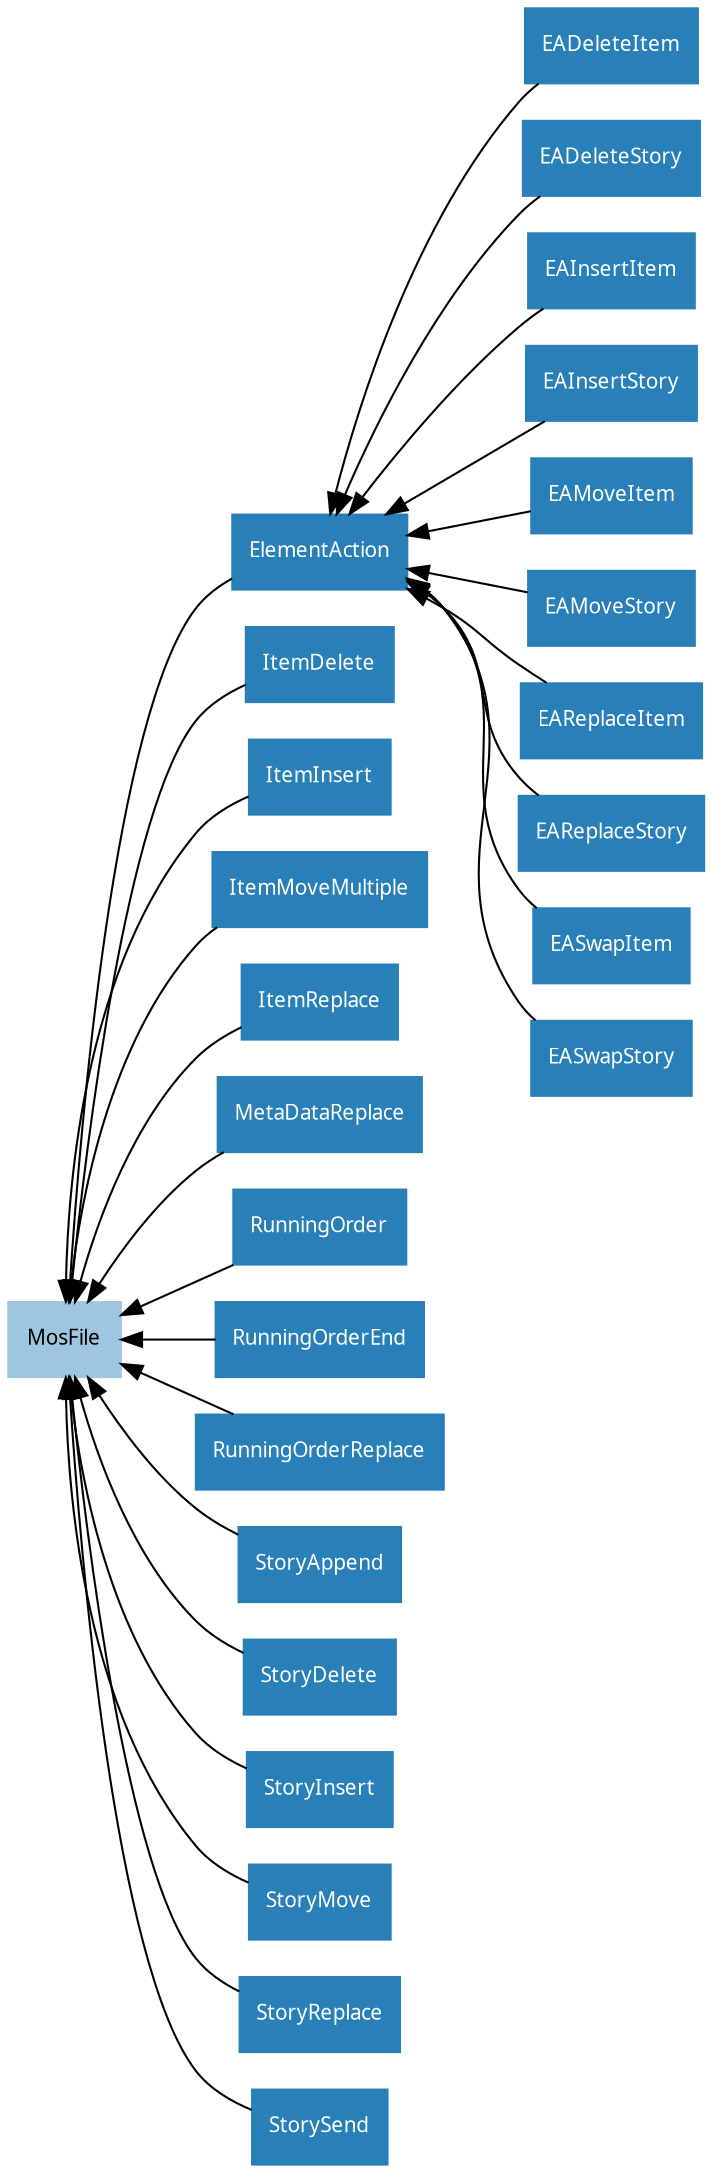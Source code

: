 digraph classes {
    graph [rankdir=RL];
    node [shape=rect, style=filled, fontname=Sans, fontsize=10];
    edge [];

    /* Abstract classes */
    node [color="#9ec6e0", fontcolor="#000000"]

    MosFile;

    /* Concrete classes */
    node [color="#2980b9", fontcolor="#ffffff"];

    EADeleteItem->ElementAction;
    EADeleteStory->ElementAction;
    EAInsertItem->ElementAction;
    EAInsertStory->ElementAction;
    EAMoveItem->ElementAction;
    EAMoveStory->ElementAction;
    EAReplaceItem->ElementAction;
    EAReplaceStory->ElementAction;
    EASwapItem->ElementAction;
    EASwapStory->ElementAction;
    ElementAction->MosFile;
    ItemDelete->MosFile;
    ItemInsert->MosFile;
    ItemMoveMultiple->MosFile;
    ItemReplace->MosFile;
    MetaDataReplace->MosFile;
    RunningOrder->MosFile;
    RunningOrderEnd->MosFile;
    RunningOrderReplace->MosFile;
    StoryAppend->MosFile;
    StoryDelete->MosFile;
    StoryInsert->MosFile;
    StoryMove->MosFile;
    StoryReplace->MosFile;
    StorySend->MosFile;
}
